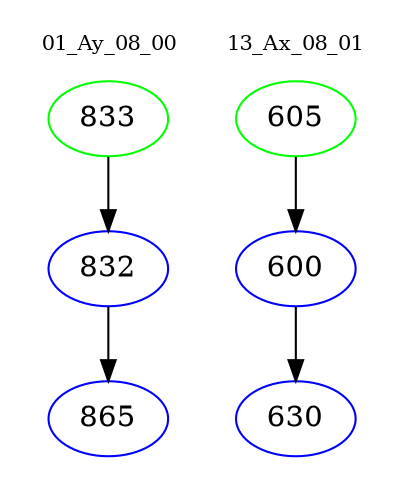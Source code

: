 digraph{
subgraph cluster_0 {
color = white
label = "01_Ay_08_00";
fontsize=10;
T0_833 [label="833", color="green"]
T0_833 -> T0_832 [color="black"]
T0_832 [label="832", color="blue"]
T0_832 -> T0_865 [color="black"]
T0_865 [label="865", color="blue"]
}
subgraph cluster_1 {
color = white
label = "13_Ax_08_01";
fontsize=10;
T1_605 [label="605", color="green"]
T1_605 -> T1_600 [color="black"]
T1_600 [label="600", color="blue"]
T1_600 -> T1_630 [color="black"]
T1_630 [label="630", color="blue"]
}
}
